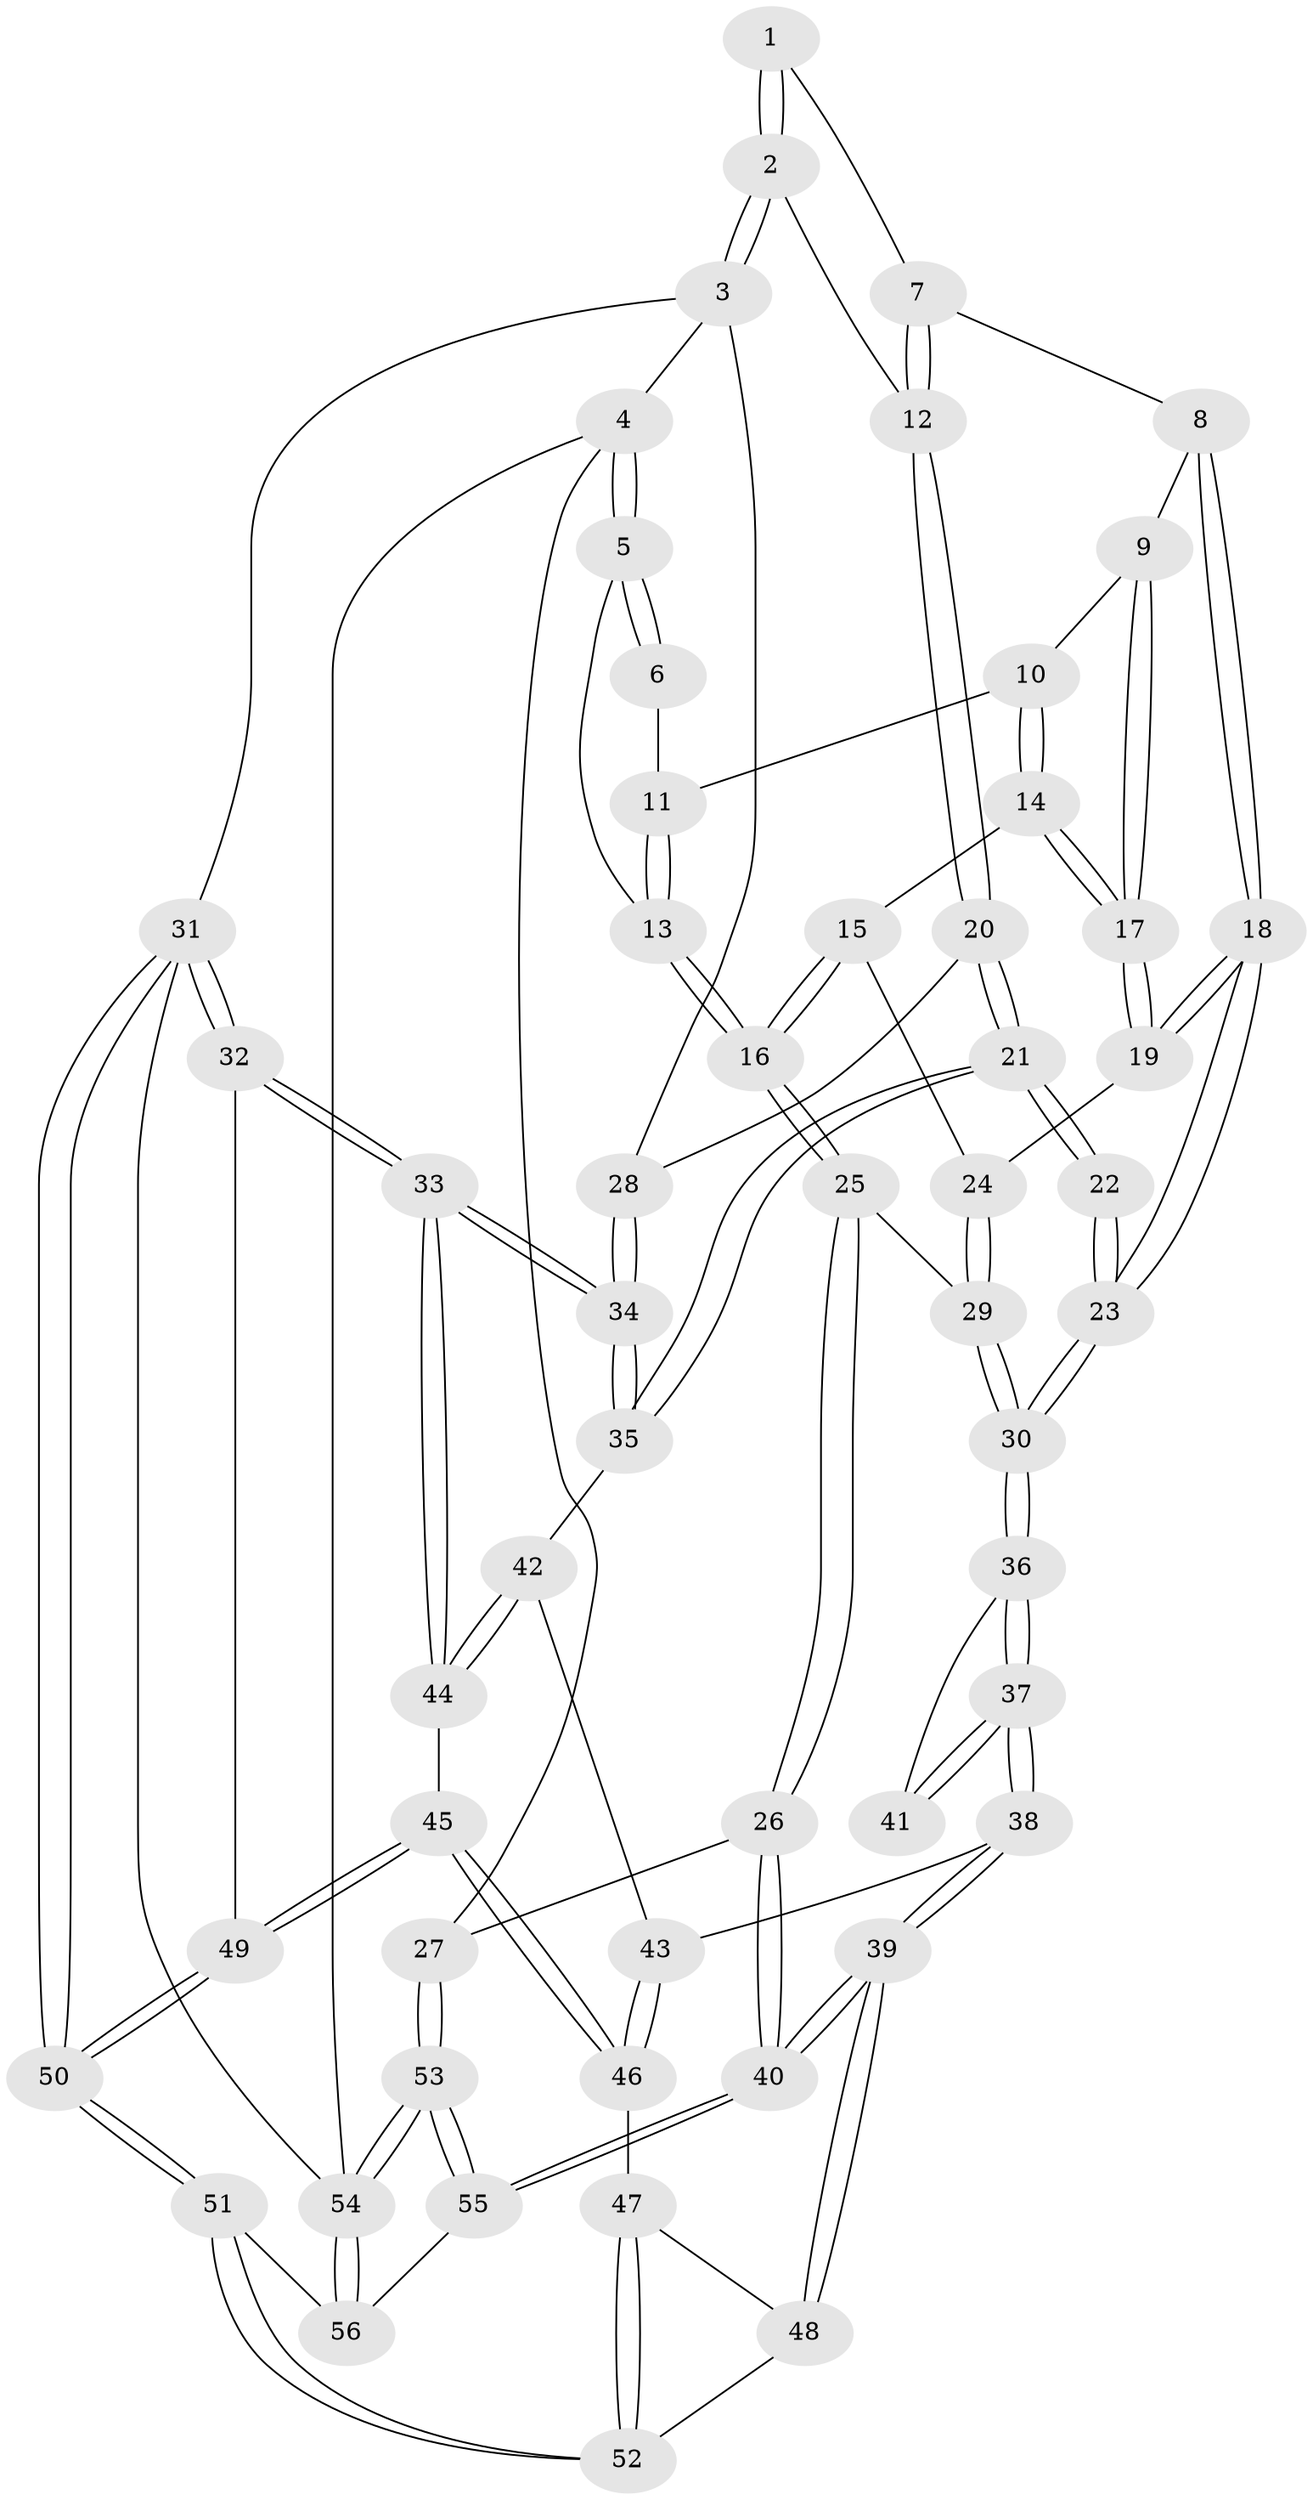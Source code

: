 // coarse degree distribution, {3: 0.6071428571428571, 4: 0.21428571428571427, 2: 0.14285714285714285, 5: 0.03571428571428571}
// Generated by graph-tools (version 1.1) at 2025/54/03/04/25 22:54:10]
// undirected, 56 vertices, 137 edges
graph export_dot {
  node [color=gray90,style=filled];
  1 [pos="+0.5837235140304012+0"];
  2 [pos="+1+0"];
  3 [pos="+1+0"];
  4 [pos="+0+0"];
  5 [pos="+0+0"];
  6 [pos="+0.4101900184568899+0"];
  7 [pos="+0.6041266380775522+0"];
  8 [pos="+0.5525262377079563+0.062316518513429425"];
  9 [pos="+0.4912576591417823+0.05748725634646829"];
  10 [pos="+0.3846034135571871+0"];
  11 [pos="+0.3817547370259075+0"];
  12 [pos="+0.731282120330603+0.13800793848420845"];
  13 [pos="+0.17772549055869258+0.10384343800905267"];
  14 [pos="+0.3847208432289253+0.003968681972229794"];
  15 [pos="+0.35626054768037835+0.07557428920583846"];
  16 [pos="+0.22116377259692774+0.25262557397050855"];
  17 [pos="+0.453487377794373+0.10430899031413178"];
  18 [pos="+0.5341293005329582+0.2228064753020173"];
  19 [pos="+0.504280882824329+0.21917142866715197"];
  20 [pos="+0.7374051099043798+0.2848796830377686"];
  21 [pos="+0.723886377433381+0.31111340138061083"];
  22 [pos="+0.6897534791839405+0.3025884364611957"];
  23 [pos="+0.6050597128049271+0.26481685320168913"];
  24 [pos="+0.48299327656672436+0.22316591352395557"];
  25 [pos="+0.2214996401260722+0.2978665723789261"];
  26 [pos="+0+0.46403151233010664"];
  27 [pos="+0+0.4682530332540209"];
  28 [pos="+1+0"];
  29 [pos="+0.2394673154556039+0.30102675314941646"];
  30 [pos="+0.3865467415321389+0.4335561243058028"];
  31 [pos="+1+1"];
  32 [pos="+1+0.721670009194902"];
  33 [pos="+1+0.6183568738616619"];
  34 [pos="+1+0.4741964492989344"];
  35 [pos="+0.7585988519560506+0.3967401916340968"];
  36 [pos="+0.40715235861623345+0.46126858283226935"];
  37 [pos="+0.4337941451090466+0.5398940799257308"];
  38 [pos="+0.4487914039780707+0.5968511009762133"];
  39 [pos="+0.4144899626161759+0.667067617559482"];
  40 [pos="+0.3892662180446634+0.6932233940598976"];
  41 [pos="+0.5893845983760166+0.36538075720260355"];
  42 [pos="+0.7418503862902259+0.44576458956956616"];
  43 [pos="+0.4896860572838328+0.5800751061743957"];
  44 [pos="+0.7609077116328536+0.6054936009518266"];
  45 [pos="+0.7596535373934309+0.6600235569892559"];
  46 [pos="+0.7011346270952958+0.6817730025017266"];
  47 [pos="+0.6802800428017843+0.6925370819331365"];
  48 [pos="+0.4903633771961953+0.6829667279889289"];
  49 [pos="+0.7899598680183274+0.7073070073110416"];
  50 [pos="+0.7800100644943204+1"];
  51 [pos="+0.5570318381246929+1"];
  52 [pos="+0.624109134998486+0.7690937970902891"];
  53 [pos="+0+0.8441688074041444"];
  54 [pos="+0+1"];
  55 [pos="+0.37950627380621493+0.8083265748445722"];
  56 [pos="+0.4634236313817949+1"];
  1 -- 2;
  1 -- 2;
  1 -- 7;
  2 -- 3;
  2 -- 3;
  2 -- 12;
  3 -- 4;
  3 -- 28;
  3 -- 31;
  4 -- 5;
  4 -- 5;
  4 -- 27;
  4 -- 54;
  5 -- 6;
  5 -- 6;
  5 -- 13;
  6 -- 11;
  7 -- 8;
  7 -- 12;
  7 -- 12;
  8 -- 9;
  8 -- 18;
  8 -- 18;
  9 -- 10;
  9 -- 17;
  9 -- 17;
  10 -- 11;
  10 -- 14;
  10 -- 14;
  11 -- 13;
  11 -- 13;
  12 -- 20;
  12 -- 20;
  13 -- 16;
  13 -- 16;
  14 -- 15;
  14 -- 17;
  14 -- 17;
  15 -- 16;
  15 -- 16;
  15 -- 24;
  16 -- 25;
  16 -- 25;
  17 -- 19;
  17 -- 19;
  18 -- 19;
  18 -- 19;
  18 -- 23;
  18 -- 23;
  19 -- 24;
  20 -- 21;
  20 -- 21;
  20 -- 28;
  21 -- 22;
  21 -- 22;
  21 -- 35;
  21 -- 35;
  22 -- 23;
  22 -- 23;
  23 -- 30;
  23 -- 30;
  24 -- 29;
  24 -- 29;
  25 -- 26;
  25 -- 26;
  25 -- 29;
  26 -- 27;
  26 -- 40;
  26 -- 40;
  27 -- 53;
  27 -- 53;
  28 -- 34;
  28 -- 34;
  29 -- 30;
  29 -- 30;
  30 -- 36;
  30 -- 36;
  31 -- 32;
  31 -- 32;
  31 -- 50;
  31 -- 50;
  31 -- 54;
  32 -- 33;
  32 -- 33;
  32 -- 49;
  33 -- 34;
  33 -- 34;
  33 -- 44;
  33 -- 44;
  34 -- 35;
  34 -- 35;
  35 -- 42;
  36 -- 37;
  36 -- 37;
  36 -- 41;
  37 -- 38;
  37 -- 38;
  37 -- 41;
  37 -- 41;
  38 -- 39;
  38 -- 39;
  38 -- 43;
  39 -- 40;
  39 -- 40;
  39 -- 48;
  39 -- 48;
  40 -- 55;
  40 -- 55;
  42 -- 43;
  42 -- 44;
  42 -- 44;
  43 -- 46;
  43 -- 46;
  44 -- 45;
  45 -- 46;
  45 -- 46;
  45 -- 49;
  45 -- 49;
  46 -- 47;
  47 -- 48;
  47 -- 52;
  47 -- 52;
  48 -- 52;
  49 -- 50;
  49 -- 50;
  50 -- 51;
  50 -- 51;
  51 -- 52;
  51 -- 52;
  51 -- 56;
  53 -- 54;
  53 -- 54;
  53 -- 55;
  53 -- 55;
  54 -- 56;
  54 -- 56;
  55 -- 56;
}
